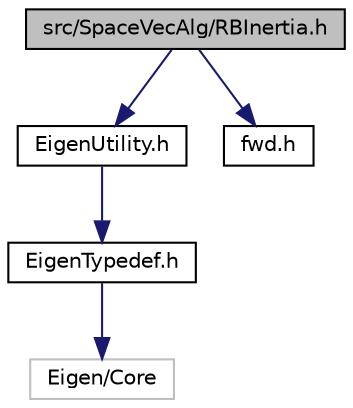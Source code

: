 digraph "src/SpaceVecAlg/RBInertia.h"
{
  edge [fontname="Helvetica",fontsize="10",labelfontname="Helvetica",labelfontsize="10"];
  node [fontname="Helvetica",fontsize="10",shape=record];
  Node0 [label="src/SpaceVecAlg/RBInertia.h",height=0.2,width=0.4,color="black", fillcolor="grey75", style="filled", fontcolor="black"];
  Node0 -> Node1 [color="midnightblue",fontsize="10",style="solid",fontname="Helvetica"];
  Node1 [label="EigenUtility.h",height=0.2,width=0.4,color="black", fillcolor="white", style="filled",URL="$EigenUtility_8h.html"];
  Node1 -> Node2 [color="midnightblue",fontsize="10",style="solid",fontname="Helvetica"];
  Node2 [label="EigenTypedef.h",height=0.2,width=0.4,color="black", fillcolor="white", style="filled",URL="$EigenTypedef_8h.html"];
  Node2 -> Node3 [color="midnightblue",fontsize="10",style="solid",fontname="Helvetica"];
  Node3 [label="Eigen/Core",height=0.2,width=0.4,color="grey75", fillcolor="white", style="filled"];
  Node0 -> Node4 [color="midnightblue",fontsize="10",style="solid",fontname="Helvetica"];
  Node4 [label="fwd.h",height=0.2,width=0.4,color="black", fillcolor="white", style="filled",URL="$fwd_8h.html"];
}
